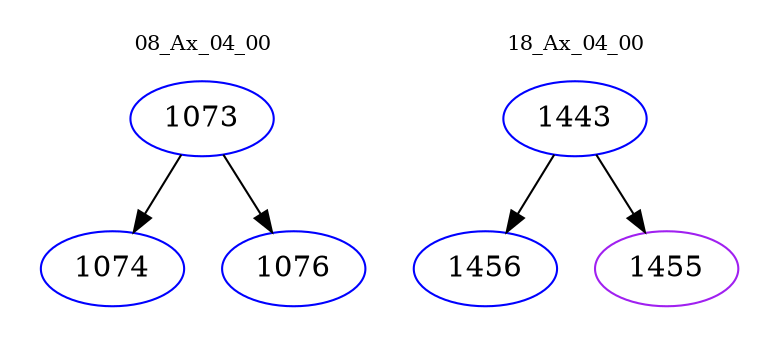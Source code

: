 digraph{
subgraph cluster_0 {
color = white
label = "08_Ax_04_00";
fontsize=10;
T0_1073 [label="1073", color="blue"]
T0_1073 -> T0_1074 [color="black"]
T0_1074 [label="1074", color="blue"]
T0_1073 -> T0_1076 [color="black"]
T0_1076 [label="1076", color="blue"]
}
subgraph cluster_1 {
color = white
label = "18_Ax_04_00";
fontsize=10;
T1_1443 [label="1443", color="blue"]
T1_1443 -> T1_1456 [color="black"]
T1_1456 [label="1456", color="blue"]
T1_1443 -> T1_1455 [color="black"]
T1_1455 [label="1455", color="purple"]
}
}

